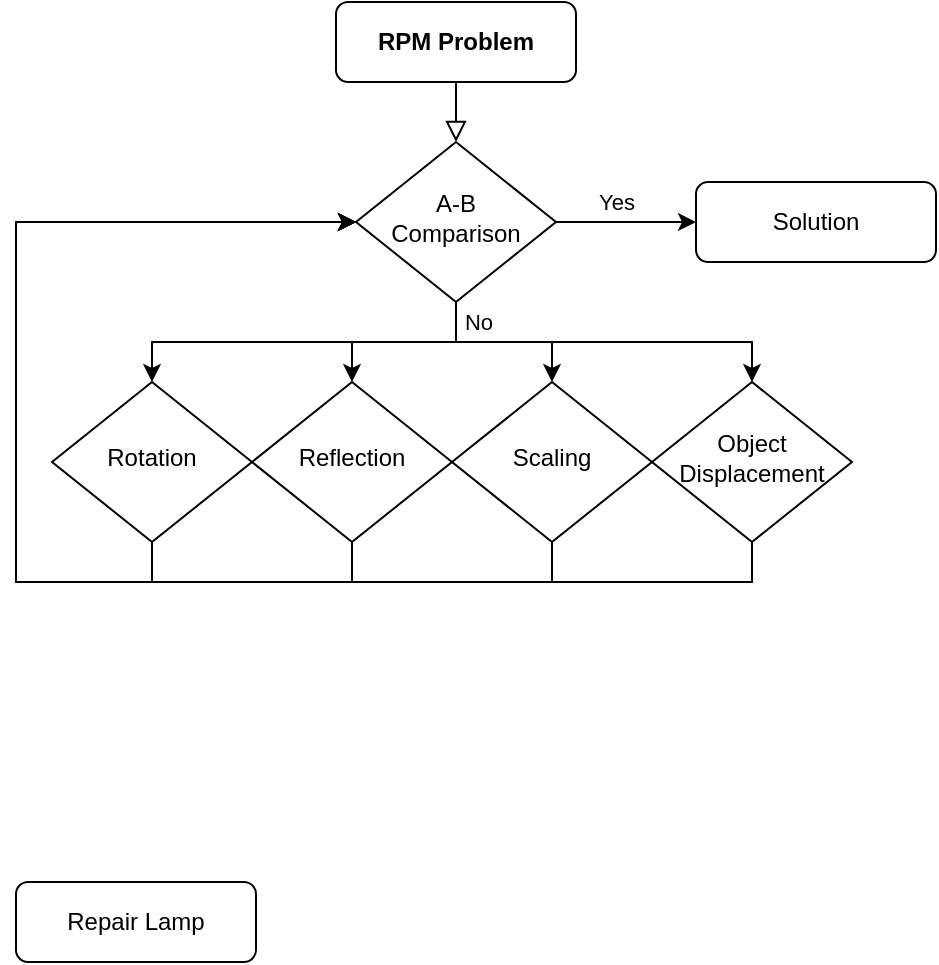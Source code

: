 <mxfile version="16.4.3" type="github">
  <diagram id="C5RBs43oDa-KdzZeNtuy" name="Page-1">
    <mxGraphModel dx="813" dy="803" grid="0" gridSize="10" guides="1" tooltips="1" connect="1" arrows="1" fold="1" page="0" pageScale="1" pageWidth="827" pageHeight="1169" math="0" shadow="0">
      <root>
        <mxCell id="WIyWlLk6GJQsqaUBKTNV-0" />
        <mxCell id="WIyWlLk6GJQsqaUBKTNV-1" parent="WIyWlLk6GJQsqaUBKTNV-0" />
        <mxCell id="WIyWlLk6GJQsqaUBKTNV-2" value="" style="rounded=0;html=1;jettySize=auto;orthogonalLoop=1;fontSize=11;endArrow=block;endFill=0;endSize=8;strokeWidth=1;shadow=0;labelBackgroundColor=none;edgeStyle=orthogonalEdgeStyle;" parent="WIyWlLk6GJQsqaUBKTNV-1" source="WIyWlLk6GJQsqaUBKTNV-3" target="WIyWlLk6GJQsqaUBKTNV-6" edge="1">
          <mxGeometry relative="1" as="geometry" />
        </mxCell>
        <mxCell id="WIyWlLk6GJQsqaUBKTNV-3" value="RPM Problem" style="rounded=1;whiteSpace=wrap;html=1;fontSize=12;glass=0;strokeWidth=1;shadow=0;fontStyle=1" parent="WIyWlLk6GJQsqaUBKTNV-1" vertex="1">
          <mxGeometry x="320" y="-10" width="120" height="40" as="geometry" />
        </mxCell>
        <mxCell id="WIyWlLk6GJQsqaUBKTNV-6" value="A-B&lt;br&gt;Comparison" style="rhombus;whiteSpace=wrap;html=1;shadow=0;fontFamily=Helvetica;fontSize=12;align=center;strokeWidth=1;spacing=6;spacingTop=-4;" parent="WIyWlLk6GJQsqaUBKTNV-1" vertex="1">
          <mxGeometry x="330" y="60" width="100" height="80" as="geometry" />
        </mxCell>
        <mxCell id="WIyWlLk6GJQsqaUBKTNV-11" value="Repair Lamp" style="rounded=1;whiteSpace=wrap;html=1;fontSize=12;glass=0;strokeWidth=1;shadow=0;" parent="WIyWlLk6GJQsqaUBKTNV-1" vertex="1">
          <mxGeometry x="160" y="430" width="120" height="40" as="geometry" />
        </mxCell>
        <mxCell id="zbkh3vPkkKEla4Fn0Nb8-6" value="" style="edgeStyle=orthogonalEdgeStyle;rounded=0;orthogonalLoop=1;jettySize=auto;html=1;exitX=1;exitY=0.5;exitDx=0;exitDy=0;entryX=0;entryY=0.5;entryDx=0;entryDy=0;" parent="WIyWlLk6GJQsqaUBKTNV-1" source="WIyWlLk6GJQsqaUBKTNV-6" target="WIyWlLk6GJQsqaUBKTNV-12" edge="1">
          <mxGeometry relative="1" as="geometry">
            <mxPoint x="473" y="74" as="targetPoint" />
          </mxGeometry>
        </mxCell>
        <mxCell id="kzn5d9ZNbZOqhKiI3Izn-0" value="Yes" style="edgeLabel;html=1;align=center;verticalAlign=middle;resizable=0;points=[];" vertex="1" connectable="0" parent="zbkh3vPkkKEla4Fn0Nb8-6">
          <mxGeometry x="-0.188" y="1" relative="1" as="geometry">
            <mxPoint x="1" y="-9" as="offset" />
          </mxGeometry>
        </mxCell>
        <mxCell id="WIyWlLk6GJQsqaUBKTNV-12" value="Solution" style="rounded=1;whiteSpace=wrap;html=1;fontSize=12;glass=0;strokeWidth=1;shadow=0;" parent="WIyWlLk6GJQsqaUBKTNV-1" vertex="1">
          <mxGeometry x="500" y="80" width="120" height="40" as="geometry" />
        </mxCell>
        <mxCell id="zbkh3vPkkKEla4Fn0Nb8-3" style="edgeStyle=orthogonalEdgeStyle;rounded=0;orthogonalLoop=1;jettySize=auto;html=1;exitX=0.5;exitY=1;exitDx=0;exitDy=0;entryX=0.5;entryY=0;entryDx=0;entryDy=0;" parent="WIyWlLk6GJQsqaUBKTNV-1" source="WIyWlLk6GJQsqaUBKTNV-6" target="WIyWlLk6GJQsqaUBKTNV-10" edge="1">
          <mxGeometry relative="1" as="geometry">
            <mxPoint x="390" y="230" as="targetPoint" />
          </mxGeometry>
        </mxCell>
        <mxCell id="zbkh3vPkkKEla4Fn0Nb8-4" value="No" style="edgeLabel;html=1;align=center;verticalAlign=middle;resizable=0;points=[];" parent="zbkh3vPkkKEla4Fn0Nb8-3" vertex="1" connectable="0">
          <mxGeometry x="-0.18" relative="1" as="geometry">
            <mxPoint x="69" y="-10" as="offset" />
          </mxGeometry>
        </mxCell>
        <mxCell id="WIyWlLk6GJQsqaUBKTNV-10" value="Rotation" style="rhombus;whiteSpace=wrap;html=1;shadow=0;fontFamily=Helvetica;fontSize=12;align=center;strokeWidth=1;spacing=6;spacingTop=-4;" parent="WIyWlLk6GJQsqaUBKTNV-1" vertex="1">
          <mxGeometry x="178" y="180" width="100" height="80" as="geometry" />
        </mxCell>
        <mxCell id="zbkh3vPkkKEla4Fn0Nb8-7" value="Reflection" style="rhombus;whiteSpace=wrap;html=1;shadow=0;fontFamily=Helvetica;fontSize=12;align=center;strokeWidth=1;spacing=6;spacingTop=-4;" parent="WIyWlLk6GJQsqaUBKTNV-1" vertex="1">
          <mxGeometry x="278" y="180" width="100" height="80" as="geometry" />
        </mxCell>
        <mxCell id="zbkh3vPkkKEla4Fn0Nb8-8" value="Scaling" style="rhombus;whiteSpace=wrap;html=1;shadow=0;fontFamily=Helvetica;fontSize=12;align=center;strokeWidth=1;spacing=6;spacingTop=-4;" parent="WIyWlLk6GJQsqaUBKTNV-1" vertex="1">
          <mxGeometry x="378" y="180" width="100" height="80" as="geometry" />
        </mxCell>
        <mxCell id="zbkh3vPkkKEla4Fn0Nb8-9" value="Object&lt;br&gt;Displacement" style="rhombus;whiteSpace=wrap;html=1;shadow=0;fontFamily=Helvetica;fontSize=12;align=center;strokeWidth=1;spacing=6;spacingTop=-4;" parent="WIyWlLk6GJQsqaUBKTNV-1" vertex="1">
          <mxGeometry x="478" y="180" width="100" height="80" as="geometry" />
        </mxCell>
        <mxCell id="zbkh3vPkkKEla4Fn0Nb8-10" style="edgeStyle=orthogonalEdgeStyle;rounded=0;orthogonalLoop=1;jettySize=auto;html=1;exitX=0.5;exitY=1;exitDx=0;exitDy=0;entryX=0.5;entryY=0;entryDx=0;entryDy=0;" parent="WIyWlLk6GJQsqaUBKTNV-1" source="WIyWlLk6GJQsqaUBKTNV-6" target="zbkh3vPkkKEla4Fn0Nb8-7" edge="1">
          <mxGeometry relative="1" as="geometry">
            <mxPoint x="290" y="190" as="targetPoint" />
            <mxPoint x="390" y="150" as="sourcePoint" />
          </mxGeometry>
        </mxCell>
        <mxCell id="zbkh3vPkkKEla4Fn0Nb8-12" style="edgeStyle=orthogonalEdgeStyle;rounded=0;orthogonalLoop=1;jettySize=auto;html=1;exitX=0.5;exitY=1;exitDx=0;exitDy=0;" parent="WIyWlLk6GJQsqaUBKTNV-1" source="WIyWlLk6GJQsqaUBKTNV-6" target="zbkh3vPkkKEla4Fn0Nb8-8" edge="1">
          <mxGeometry relative="1" as="geometry">
            <mxPoint x="390" y="190" as="targetPoint" />
            <mxPoint x="390" y="150" as="sourcePoint" />
          </mxGeometry>
        </mxCell>
        <mxCell id="zbkh3vPkkKEla4Fn0Nb8-13" style="edgeStyle=orthogonalEdgeStyle;rounded=0;orthogonalLoop=1;jettySize=auto;html=1;entryX=0.5;entryY=0;entryDx=0;entryDy=0;" parent="WIyWlLk6GJQsqaUBKTNV-1" target="zbkh3vPkkKEla4Fn0Nb8-9" edge="1">
          <mxGeometry relative="1" as="geometry">
            <mxPoint x="400" y="200" as="targetPoint" />
            <mxPoint x="380" y="140" as="sourcePoint" />
            <Array as="points">
              <mxPoint x="380" y="160" />
              <mxPoint x="528" y="160" />
            </Array>
          </mxGeometry>
        </mxCell>
        <mxCell id="zbkh3vPkkKEla4Fn0Nb8-15" style="edgeStyle=orthogonalEdgeStyle;rounded=0;orthogonalLoop=1;jettySize=auto;html=1;exitX=0.5;exitY=1;exitDx=0;exitDy=0;entryX=0;entryY=0.5;entryDx=0;entryDy=0;" parent="WIyWlLk6GJQsqaUBKTNV-1" source="zbkh3vPkkKEla4Fn0Nb8-7" target="WIyWlLk6GJQsqaUBKTNV-6" edge="1">
          <mxGeometry relative="1" as="geometry">
            <mxPoint x="338" y="190" as="targetPoint" />
            <mxPoint x="390" y="150" as="sourcePoint" />
            <Array as="points">
              <mxPoint x="328" y="280" />
              <mxPoint x="160" y="280" />
              <mxPoint x="160" y="100" />
            </Array>
          </mxGeometry>
        </mxCell>
        <mxCell id="zbkh3vPkkKEla4Fn0Nb8-16" style="edgeStyle=orthogonalEdgeStyle;rounded=0;orthogonalLoop=1;jettySize=auto;html=1;exitX=0.5;exitY=1;exitDx=0;exitDy=0;entryX=0;entryY=0.5;entryDx=0;entryDy=0;" parent="WIyWlLk6GJQsqaUBKTNV-1" source="WIyWlLk6GJQsqaUBKTNV-10" target="WIyWlLk6GJQsqaUBKTNV-6" edge="1">
          <mxGeometry relative="1" as="geometry">
            <mxPoint x="340" y="110" as="targetPoint" />
            <mxPoint x="338" y="270" as="sourcePoint" />
            <Array as="points">
              <mxPoint x="228" y="280" />
              <mxPoint x="160" y="280" />
              <mxPoint x="160" y="100" />
            </Array>
          </mxGeometry>
        </mxCell>
        <mxCell id="zbkh3vPkkKEla4Fn0Nb8-17" style="edgeStyle=orthogonalEdgeStyle;rounded=0;orthogonalLoop=1;jettySize=auto;html=1;exitX=0.5;exitY=1;exitDx=0;exitDy=0;entryX=0;entryY=0.5;entryDx=0;entryDy=0;" parent="WIyWlLk6GJQsqaUBKTNV-1" source="zbkh3vPkkKEla4Fn0Nb8-8" target="WIyWlLk6GJQsqaUBKTNV-6" edge="1">
          <mxGeometry relative="1" as="geometry">
            <mxPoint x="230" y="30" as="targetPoint" />
            <mxPoint x="238" y="270" as="sourcePoint" />
            <Array as="points">
              <mxPoint x="428" y="280" />
              <mxPoint x="160" y="280" />
              <mxPoint x="160" y="100" />
            </Array>
          </mxGeometry>
        </mxCell>
        <mxCell id="zbkh3vPkkKEla4Fn0Nb8-18" style="edgeStyle=orthogonalEdgeStyle;rounded=0;orthogonalLoop=1;jettySize=auto;html=1;exitX=0.5;exitY=1;exitDx=0;exitDy=0;entryX=0;entryY=0.5;entryDx=0;entryDy=0;" parent="WIyWlLk6GJQsqaUBKTNV-1" source="zbkh3vPkkKEla4Fn0Nb8-9" target="WIyWlLk6GJQsqaUBKTNV-6" edge="1">
          <mxGeometry relative="1" as="geometry">
            <mxPoint x="250" y="50" as="targetPoint" />
            <mxPoint x="438" y="270" as="sourcePoint" />
            <Array as="points">
              <mxPoint x="528" y="280" />
              <mxPoint x="160" y="280" />
              <mxPoint x="160" y="100" />
            </Array>
          </mxGeometry>
        </mxCell>
      </root>
    </mxGraphModel>
  </diagram>
</mxfile>
